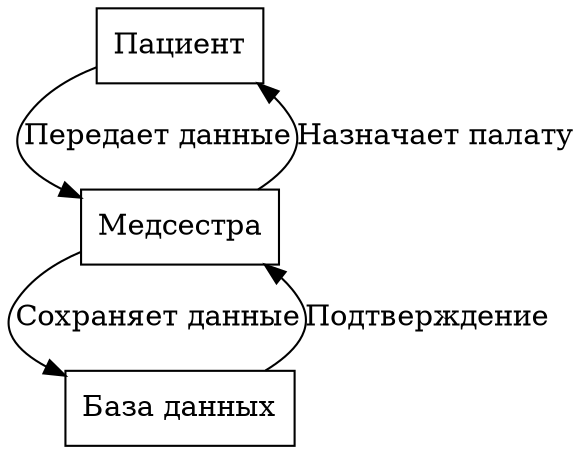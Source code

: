 digraph Sequence1 {
    rankdir=TB;

    Patient [label="Пациент", shape=box];
    Nurse [label="Медсестра", shape=box];
    Database [label="База данных", shape=box];

    Patient -> Nurse [label="Передает данные"];
    Nurse -> Database [label="Сохраняет данные"];
    Database -> Nurse [label="Подтверждение"];
    Nurse -> Patient [label="Назначает палату"];
}
